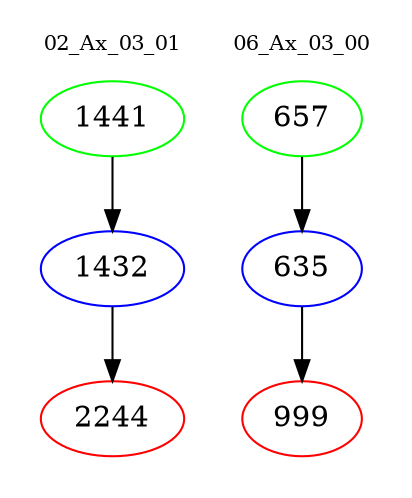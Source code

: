 digraph{
subgraph cluster_0 {
color = white
label = "02_Ax_03_01";
fontsize=10;
T0_1441 [label="1441", color="green"]
T0_1441 -> T0_1432 [color="black"]
T0_1432 [label="1432", color="blue"]
T0_1432 -> T0_2244 [color="black"]
T0_2244 [label="2244", color="red"]
}
subgraph cluster_1 {
color = white
label = "06_Ax_03_00";
fontsize=10;
T1_657 [label="657", color="green"]
T1_657 -> T1_635 [color="black"]
T1_635 [label="635", color="blue"]
T1_635 -> T1_999 [color="black"]
T1_999 [label="999", color="red"]
}
}
